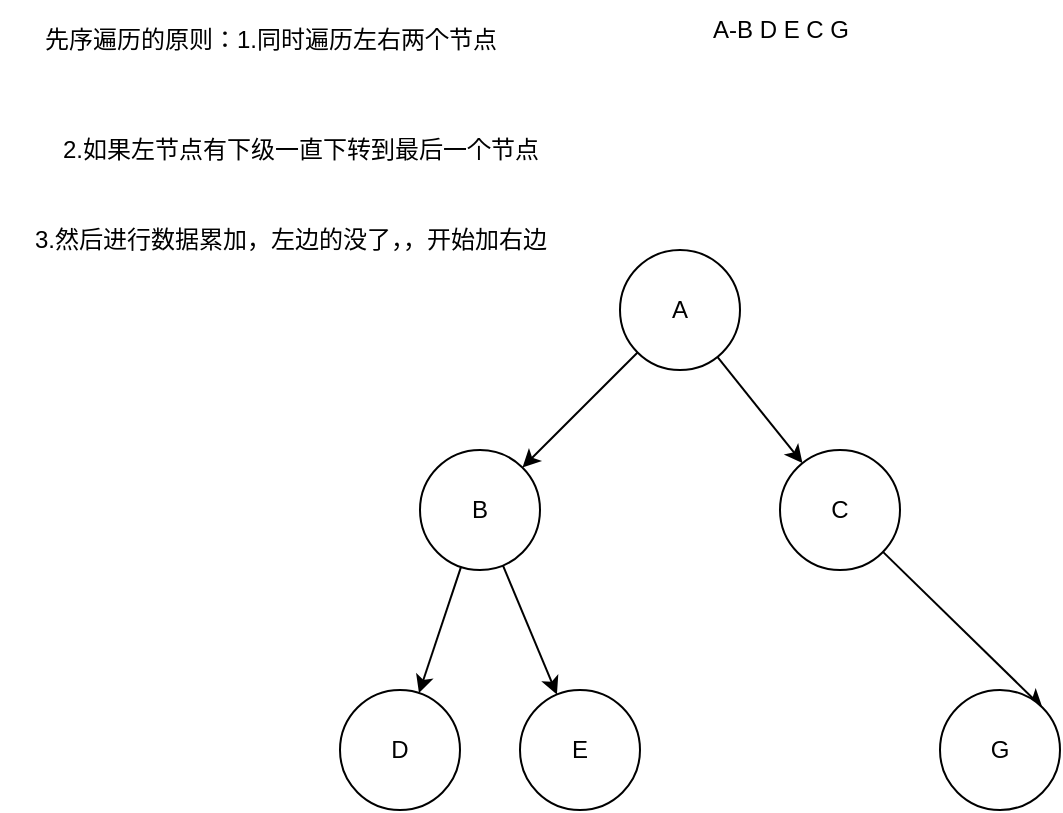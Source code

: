 <mxfile>
    <diagram id="OByPBgSUoUQdWFjhnGar" name="第 1 页">
        <mxGraphModel dx="1153" dy="684" grid="1" gridSize="10" guides="1" tooltips="1" connect="1" arrows="1" fold="1" page="1" pageScale="1" pageWidth="827" pageHeight="1169" math="0" shadow="0">
            <root>
                <mxCell id="0"/>
                <mxCell id="1" parent="0"/>
                <mxCell id="2" style="edgeStyle=none;html=1;" edge="1" parent="1" source="4" target="7">
                    <mxGeometry relative="1" as="geometry"/>
                </mxCell>
                <mxCell id="3" style="edgeStyle=none;html=1;" edge="1" parent="1" source="4" target="9">
                    <mxGeometry relative="1" as="geometry"/>
                </mxCell>
                <mxCell id="4" value="A" style="ellipse;whiteSpace=wrap;html=1;aspect=fixed;" vertex="1" parent="1">
                    <mxGeometry x="320" y="150" width="60" height="60" as="geometry"/>
                </mxCell>
                <mxCell id="5" style="edgeStyle=none;html=1;" edge="1" parent="1" source="7" target="10">
                    <mxGeometry relative="1" as="geometry"/>
                </mxCell>
                <mxCell id="6" style="edgeStyle=none;html=1;" edge="1" parent="1" source="7" target="11">
                    <mxGeometry relative="1" as="geometry"/>
                </mxCell>
                <mxCell id="7" value="B" style="ellipse;whiteSpace=wrap;html=1;aspect=fixed;" vertex="1" parent="1">
                    <mxGeometry x="220" y="250" width="60" height="60" as="geometry"/>
                </mxCell>
                <mxCell id="8" style="edgeStyle=none;html=1;entryX=1;entryY=0;entryDx=0;entryDy=0;" edge="1" parent="1" source="9" target="12">
                    <mxGeometry relative="1" as="geometry"/>
                </mxCell>
                <mxCell id="9" value="C" style="ellipse;whiteSpace=wrap;html=1;aspect=fixed;" vertex="1" parent="1">
                    <mxGeometry x="400" y="250" width="60" height="60" as="geometry"/>
                </mxCell>
                <mxCell id="10" value="D" style="ellipse;whiteSpace=wrap;html=1;aspect=fixed;" vertex="1" parent="1">
                    <mxGeometry x="180" y="370" width="60" height="60" as="geometry"/>
                </mxCell>
                <mxCell id="11" value="E" style="ellipse;whiteSpace=wrap;html=1;aspect=fixed;" vertex="1" parent="1">
                    <mxGeometry x="270" y="370" width="60" height="60" as="geometry"/>
                </mxCell>
                <mxCell id="12" value="G" style="ellipse;whiteSpace=wrap;html=1;aspect=fixed;" vertex="1" parent="1">
                    <mxGeometry x="480" y="370" width="60" height="60" as="geometry"/>
                </mxCell>
                <mxCell id="13" value="先序遍历的原则：1.同时遍历左右两个节点" style="text;html=1;align=center;verticalAlign=middle;resizable=0;points=[];autosize=1;strokeColor=none;fillColor=none;" vertex="1" parent="1">
                    <mxGeometry x="20" y="30" width="250" height="30" as="geometry"/>
                </mxCell>
                <mxCell id="14" value="2.如果左节点有下级一直下转到最后一个节点" style="text;html=1;align=center;verticalAlign=middle;resizable=0;points=[];autosize=1;strokeColor=none;fillColor=none;" vertex="1" parent="1">
                    <mxGeometry x="30" y="85" width="260" height="30" as="geometry"/>
                </mxCell>
                <mxCell id="15" value="3.然后进行数据累加，左边的没了，，开始加右边" style="text;html=1;align=center;verticalAlign=middle;resizable=0;points=[];autosize=1;strokeColor=none;fillColor=none;" vertex="1" parent="1">
                    <mxGeometry x="10" y="130" width="290" height="30" as="geometry"/>
                </mxCell>
                <mxCell id="16" value="A-B D E C G" style="text;html=1;align=center;verticalAlign=middle;resizable=0;points=[];autosize=1;strokeColor=none;fillColor=none;" vertex="1" parent="1">
                    <mxGeometry x="355" y="25" width="90" height="30" as="geometry"/>
                </mxCell>
            </root>
        </mxGraphModel>
    </diagram>
</mxfile>